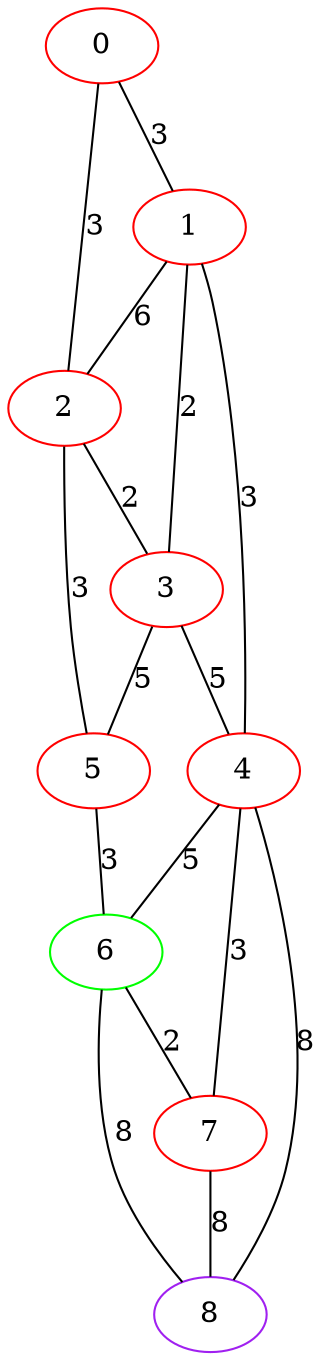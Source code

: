 graph "" {
0 [color=red, weight=1];
1 [color=red, weight=1];
2 [color=red, weight=1];
3 [color=red, weight=1];
4 [color=red, weight=1];
5 [color=red, weight=1];
6 [color=green, weight=2];
7 [color=red, weight=1];
8 [color=purple, weight=4];
0 -- 1  [key=0, label=3];
0 -- 2  [key=0, label=3];
1 -- 2  [key=0, label=6];
1 -- 3  [key=0, label=2];
1 -- 4  [key=0, label=3];
2 -- 3  [key=0, label=2];
2 -- 5  [key=0, label=3];
3 -- 4  [key=0, label=5];
3 -- 5  [key=0, label=5];
4 -- 8  [key=0, label=8];
4 -- 6  [key=0, label=5];
4 -- 7  [key=0, label=3];
5 -- 6  [key=0, label=3];
6 -- 8  [key=0, label=8];
6 -- 7  [key=0, label=2];
7 -- 8  [key=0, label=8];
}
